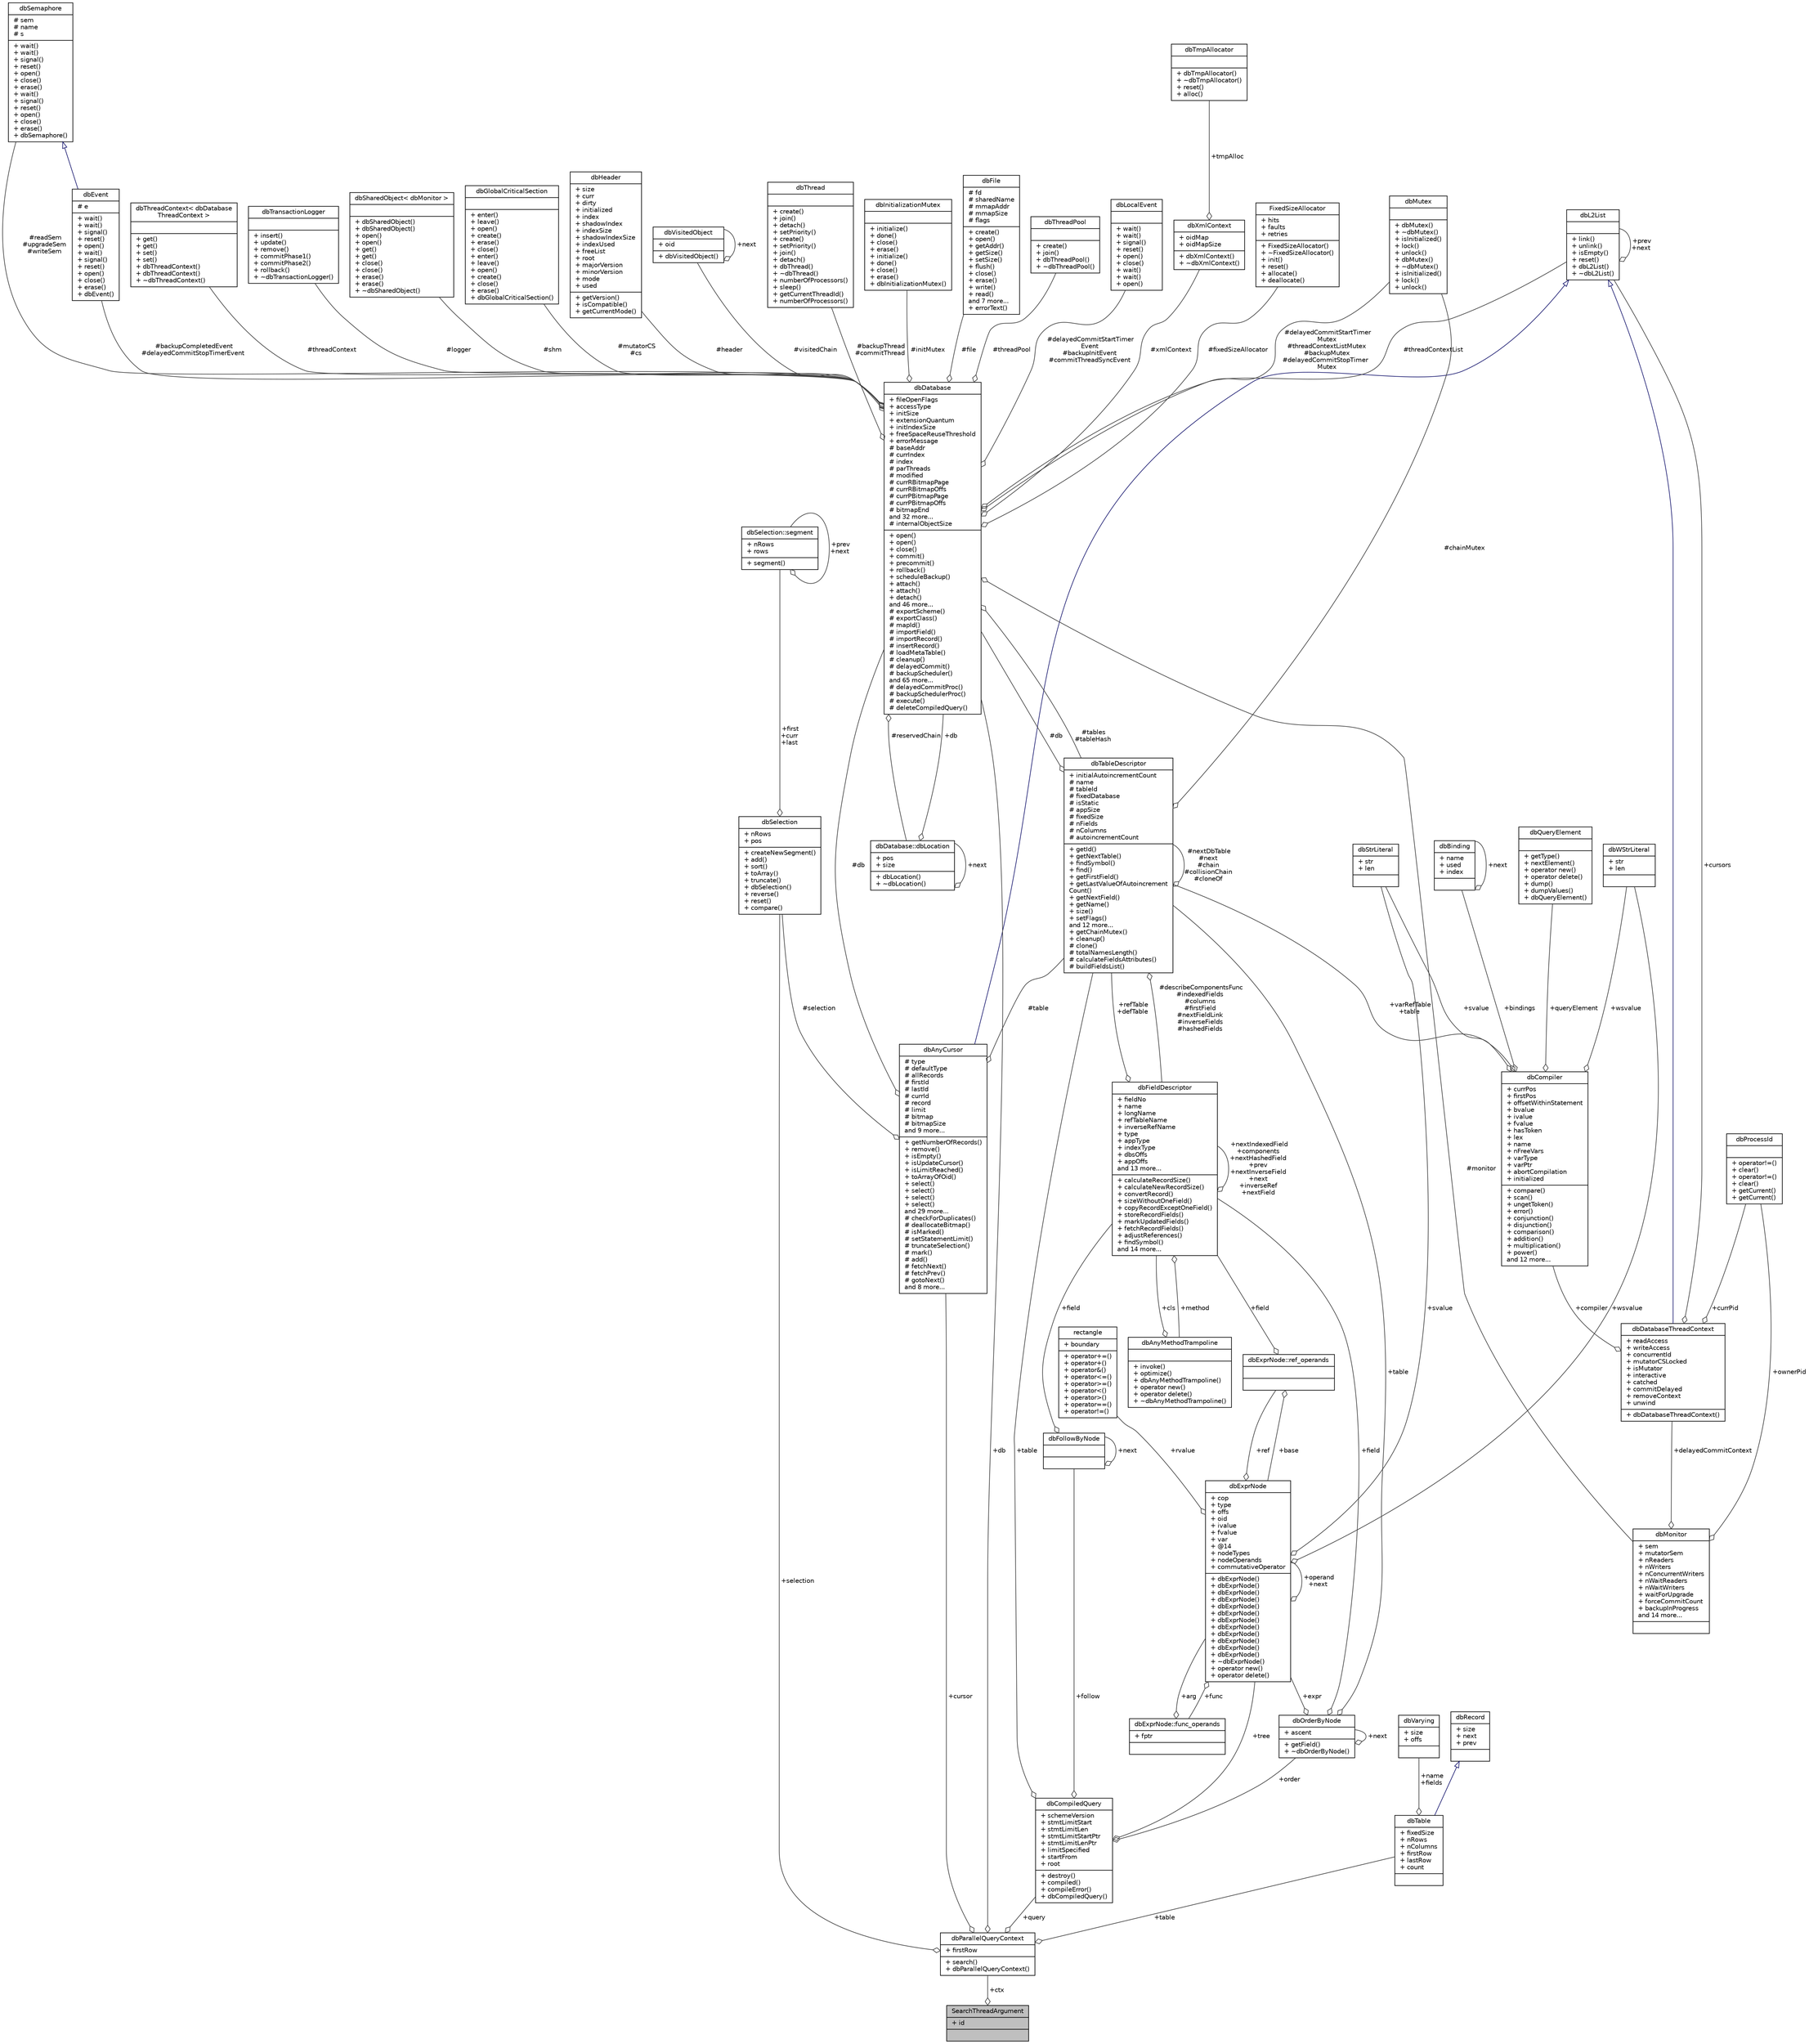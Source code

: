 digraph "SearchThreadArgument"
{
 // INTERACTIVE_SVG=YES
 // LATEX_PDF_SIZE
  edge [fontname="Helvetica",fontsize="10",labelfontname="Helvetica",labelfontsize="10"];
  node [fontname="Helvetica",fontsize="10",shape=record];
  Node1 [label="{SearchThreadArgument\n|+ id\l|}",height=0.2,width=0.4,color="black", fillcolor="grey75", style="filled", fontcolor="black",tooltip=" "];
  Node2 -> Node1 [color="grey25",fontsize="10",style="solid",label=" +ctx" ,arrowhead="odiamond",fontname="Helvetica"];
  Node2 [label="{dbParallelQueryContext\n|+ firstRow\l|+ search()\l+ dbParallelQueryContext()\l}",height=0.2,width=0.4,color="black", fillcolor="white", style="filled",URL="$classdbParallelQueryContext.html",tooltip=" "];
  Node3 -> Node2 [color="grey25",fontsize="10",style="solid",label=" +selection" ,arrowhead="odiamond",fontname="Helvetica"];
  Node3 [label="{dbSelection\n|+ nRows\l+ pos\l|+ createNewSegment()\l+ add()\l+ sort()\l+ toArray()\l+ truncate()\l+ dbSelection()\l+ reverse()\l+ reset()\l+ compare()\l}",height=0.2,width=0.4,color="black", fillcolor="white", style="filled",URL="$classdbSelection.html",tooltip=" "];
  Node4 -> Node3 [color="grey25",fontsize="10",style="solid",label=" +first\n+curr\n+last" ,arrowhead="odiamond",fontname="Helvetica"];
  Node4 [label="{dbSelection::segment\n|+ nRows\l+ rows\l|+ segment()\l}",height=0.2,width=0.4,color="black", fillcolor="white", style="filled",URL="$classdbSelection_1_1segment.html",tooltip=" "];
  Node4 -> Node4 [color="grey25",fontsize="10",style="solid",label=" +prev\n+next" ,arrowhead="odiamond",fontname="Helvetica"];
  Node5 -> Node2 [color="grey25",fontsize="10",style="solid",label=" +cursor" ,arrowhead="odiamond",fontname="Helvetica"];
  Node5 [label="{dbAnyCursor\n|# type\l# defaultType\l# allRecords\l# firstId\l# lastId\l# currId\l# record\l# limit\l# bitmap\l# bitmapSize\land 9 more...\l|+ getNumberOfRecords()\l+ remove()\l+ isEmpty()\l+ isUpdateCursor()\l+ isLimitReached()\l+ toArrayOfOid()\l+ select()\l+ select()\l+ select()\l+ select()\land 29 more...\l# checkForDuplicates()\l# deallocateBitmap()\l# isMarked()\l# setStatementLimit()\l# truncateSelection()\l# mark()\l# add()\l# fetchNext()\l# fetchPrev()\l# gotoNext()\land 8 more...\l}",height=0.2,width=0.4,color="black", fillcolor="white", style="filled",URL="$classdbAnyCursor.html",tooltip=" "];
  Node6 -> Node5 [dir="back",color="midnightblue",fontsize="10",style="solid",arrowtail="onormal",fontname="Helvetica"];
  Node6 [label="{dbL2List\n||+ link()\l+ unlink()\l+ isEmpty()\l+ reset()\l+ dbL2List()\l+ ~dbL2List()\l}",height=0.2,width=0.4,color="black", fillcolor="white", style="filled",URL="$classdbL2List.html",tooltip=" "];
  Node6 -> Node6 [color="grey25",fontsize="10",style="solid",label=" +prev\n+next" ,arrowhead="odiamond",fontname="Helvetica"];
  Node3 -> Node5 [color="grey25",fontsize="10",style="solid",label=" #selection" ,arrowhead="odiamond",fontname="Helvetica"];
  Node7 -> Node5 [color="grey25",fontsize="10",style="solid",label=" #table" ,arrowhead="odiamond",fontname="Helvetica"];
  Node7 [label="{dbTableDescriptor\n|+ initialAutoincrementCount\l# name\l# tableId\l# fixedDatabase\l# isStatic\l# appSize\l# fixedSize\l# nFields\l# nColumns\l# autoincrementCount\l|+ getId()\l+ getNextTable()\l+ findSymbol()\l+ find()\l+ getFirstField()\l+ getLastValueOfAutoincrement\lCount()\l+ getNextField()\l+ getName()\l+ size()\l+ setFlags()\land 12 more...\l+ getChainMutex()\l+ cleanup()\l# clone()\l# totalNamesLength()\l# calculateFieldsAttributes()\l# buildFieldsList()\l}",height=0.2,width=0.4,color="black", fillcolor="white", style="filled",URL="$classdbTableDescriptor.html",tooltip=" "];
  Node8 -> Node7 [color="grey25",fontsize="10",style="solid",label=" #chainMutex" ,arrowhead="odiamond",fontname="Helvetica"];
  Node8 [label="{dbMutex\n||+ dbMutex()\l+ ~dbMutex()\l+ isInitialized()\l+ lock()\l+ unlock()\l+ dbMutex()\l+ ~dbMutex()\l+ isInitialized()\l+ lock()\l+ unlock()\l}",height=0.2,width=0.4,color="black", fillcolor="white", style="filled",URL="$classdbMutex.html",tooltip=" "];
  Node7 -> Node7 [color="grey25",fontsize="10",style="solid",label=" #nextDbTable\n#next\n#chain\n#collisionChain\n#cloneOf" ,arrowhead="odiamond",fontname="Helvetica"];
  Node9 -> Node7 [color="grey25",fontsize="10",style="solid",label=" #db" ,arrowhead="odiamond",fontname="Helvetica"];
  Node9 [label="{dbDatabase\n|+ fileOpenFlags\l+ accessType\l+ initSize\l+ extensionQuantum\l+ initIndexSize\l+ freeSpaceReuseThreshold\l+ errorMessage\l# baseAddr\l# currIndex\l# index\l# parThreads\l# modified\l# currRBitmapPage\l# currRBitmapOffs\l# currPBitmapPage\l# currPBitmapOffs\l# bitmapEnd\land 32 more...\l# internalObjectSize\l|+ open()\l+ open()\l+ close()\l+ commit()\l+ precommit()\l+ rollback()\l+ scheduleBackup()\l+ attach()\l+ attach()\l+ detach()\land 46 more...\l# exportScheme()\l# exportClass()\l# mapId()\l# importField()\l# importRecord()\l# insertRecord()\l# loadMetaTable()\l# cleanup()\l# delayedCommit()\l# backupScheduler()\land 65 more...\l# delayedCommitProc()\l# backupSchedulerProc()\l# execute()\l# deleteCompiledQuery()\l}",height=0.2,width=0.4,color="black", fillcolor="white", style="filled",URL="$classdbDatabase.html",tooltip=" "];
  Node10 -> Node9 [color="grey25",fontsize="10",style="solid",label=" #backupCompletedEvent\n#delayedCommitStopTimerEvent" ,arrowhead="odiamond",fontname="Helvetica"];
  Node10 [label="{dbEvent\n|# e\l|+ wait()\l+ wait()\l+ signal()\l+ reset()\l+ open()\l+ wait()\l+ signal()\l+ reset()\l+ open()\l+ close()\l+ erase()\l+ dbEvent()\l}",height=0.2,width=0.4,color="black", fillcolor="white", style="filled",URL="$classdbEvent.html",tooltip=" "];
  Node11 -> Node10 [dir="back",color="midnightblue",fontsize="10",style="solid",arrowtail="onormal",fontname="Helvetica"];
  Node11 [label="{dbSemaphore\n|# sem\l# name\l# s\l|+ wait()\l+ wait()\l+ signal()\l+ reset()\l+ open()\l+ close()\l+ erase()\l+ wait()\l+ signal()\l+ reset()\l+ open()\l+ close()\l+ erase()\l+ dbSemaphore()\l}",height=0.2,width=0.4,color="black", fillcolor="white", style="filled",URL="$classdbSemaphore.html",tooltip=" "];
  Node12 -> Node9 [color="grey25",fontsize="10",style="solid",label=" #threadContext" ,arrowhead="odiamond",fontname="Helvetica"];
  Node12 [label="{dbThreadContext\< dbDatabase\lThreadContext \>\n||+ get()\l+ get()\l+ set()\l+ set()\l+ dbThreadContext()\l+ dbThreadContext()\l+ ~dbThreadContext()\l}",height=0.2,width=0.4,color="black", fillcolor="white", style="filled",URL="$classdbThreadContext.html",tooltip=" "];
  Node13 -> Node9 [color="grey25",fontsize="10",style="solid",label=" #logger" ,arrowhead="odiamond",fontname="Helvetica"];
  Node13 [label="{dbTransactionLogger\n||+ insert()\l+ update()\l+ remove()\l+ commitPhase1()\l+ commitPhase2()\l+ rollback()\l+ ~dbTransactionLogger()\l}",height=0.2,width=0.4,color="black", fillcolor="white", style="filled",URL="$classdbTransactionLogger.html",tooltip=" "];
  Node14 -> Node9 [color="grey25",fontsize="10",style="solid",label=" #shm" ,arrowhead="odiamond",fontname="Helvetica"];
  Node14 [label="{dbSharedObject\< dbMonitor \>\n||+ dbSharedObject()\l+ dbSharedObject()\l+ open()\l+ open()\l+ get()\l+ get()\l+ close()\l+ close()\l+ erase()\l+ erase()\l+ ~dbSharedObject()\l}",height=0.2,width=0.4,color="black", fillcolor="white", style="filled",URL="$classdbSharedObject.html",tooltip=" "];
  Node8 -> Node9 [color="grey25",fontsize="10",style="solid",label=" #delayedCommitStartTimer\lMutex\n#threadContextListMutex\n#backupMutex\n#delayedCommitStopTimer\lMutex" ,arrowhead="odiamond",fontname="Helvetica"];
  Node15 -> Node9 [color="grey25",fontsize="10",style="solid",label=" #mutatorCS\n#cs" ,arrowhead="odiamond",fontname="Helvetica"];
  Node15 [label="{dbGlobalCriticalSection\n||+ enter()\l+ leave()\l+ open()\l+ create()\l+ erase()\l+ close()\l+ enter()\l+ leave()\l+ open()\l+ create()\l+ close()\l+ erase()\l+ dbGlobalCriticalSection()\l}",height=0.2,width=0.4,color="black", fillcolor="white", style="filled",URL="$classdbGlobalCriticalSection.html",tooltip=" "];
  Node16 -> Node9 [color="grey25",fontsize="10",style="solid",label=" #header" ,arrowhead="odiamond",fontname="Helvetica"];
  Node16 [label="{dbHeader\n|+ size\l+ curr\l+ dirty\l+ initialized\l+ index\l+ shadowIndex\l+ indexSize\l+ shadowIndexSize\l+ indexUsed\l+ freeList\l+ root\l+ majorVersion\l+ minorVersion\l+ mode\l+ used\l|+ getVersion()\l+ isCompatible()\l+ getCurrentMode()\l}",height=0.2,width=0.4,color="black", fillcolor="white", style="filled",URL="$classdbHeader.html",tooltip=" "];
  Node6 -> Node9 [color="grey25",fontsize="10",style="solid",label=" #threadContextList" ,arrowhead="odiamond",fontname="Helvetica"];
  Node17 -> Node9 [color="grey25",fontsize="10",style="solid",label=" #visitedChain" ,arrowhead="odiamond",fontname="Helvetica"];
  Node17 [label="{dbVisitedObject\n|+ oid\l|+ dbVisitedObject()\l}",height=0.2,width=0.4,color="black", fillcolor="white", style="filled",URL="$classdbVisitedObject.html",tooltip=" "];
  Node17 -> Node17 [color="grey25",fontsize="10",style="solid",label=" +next" ,arrowhead="odiamond",fontname="Helvetica"];
  Node7 -> Node9 [color="grey25",fontsize="10",style="solid",label=" #tables\n#tableHash" ,arrowhead="odiamond",fontname="Helvetica"];
  Node11 -> Node9 [color="grey25",fontsize="10",style="solid",label=" #readSem\n#upgradeSem\n#writeSem" ,arrowhead="odiamond",fontname="Helvetica"];
  Node18 -> Node9 [color="grey25",fontsize="10",style="solid",label=" #backupThread\n#commitThread" ,arrowhead="odiamond",fontname="Helvetica"];
  Node18 [label="{dbThread\n||+ create()\l+ join()\l+ detach()\l+ setPriority()\l+ create()\l+ setPriority()\l+ join()\l+ detach()\l+ dbThread()\l+ ~dbThread()\l+ numberOfProcessors()\l+ sleep()\l+ getCurrentThreadId()\l+ numberOfProcessors()\l}",height=0.2,width=0.4,color="black", fillcolor="white", style="filled",URL="$classdbThread.html",tooltip=" "];
  Node19 -> Node9 [color="grey25",fontsize="10",style="solid",label=" #initMutex" ,arrowhead="odiamond",fontname="Helvetica"];
  Node19 [label="{dbInitializationMutex\n||+ initialize()\l+ done()\l+ close()\l+ erase()\l+ initialize()\l+ done()\l+ close()\l+ erase()\l+ dbInitializationMutex()\l}",height=0.2,width=0.4,color="black", fillcolor="white", style="filled",URL="$classdbInitializationMutex.html",tooltip=" "];
  Node20 -> Node9 [color="grey25",fontsize="10",style="solid",label=" #reservedChain" ,arrowhead="odiamond",fontname="Helvetica"];
  Node20 [label="{dbDatabase::dbLocation\n|+ pos\l+ size\l|+ dbLocation()\l+ ~dbLocation()\l}",height=0.2,width=0.4,color="black", fillcolor="white", style="filled",URL="$structdbDatabase_1_1dbLocation.html",tooltip=" "];
  Node20 -> Node20 [color="grey25",fontsize="10",style="solid",label=" +next" ,arrowhead="odiamond",fontname="Helvetica"];
  Node9 -> Node20 [color="grey25",fontsize="10",style="solid",label=" +db" ,arrowhead="odiamond",fontname="Helvetica"];
  Node21 -> Node9 [color="grey25",fontsize="10",style="solid",label=" #file" ,arrowhead="odiamond",fontname="Helvetica"];
  Node21 [label="{dbFile\n|# fd\l# sharedName\l# mmapAddr\l# mmapSize\l# flags\l|+ create()\l+ open()\l+ getAddr()\l+ getSize()\l+ setSize()\l+ flush()\l+ close()\l+ erase()\l+ write()\l+ read()\land 7 more...\l+ errorText()\l}",height=0.2,width=0.4,color="black", fillcolor="white", style="filled",URL="$classdbFile.html",tooltip=" "];
  Node22 -> Node9 [color="grey25",fontsize="10",style="solid",label=" #threadPool" ,arrowhead="odiamond",fontname="Helvetica"];
  Node22 [label="{dbThreadPool\n||+ create()\l+ join()\l+ dbThreadPool()\l+ ~dbThreadPool()\l}",height=0.2,width=0.4,color="black", fillcolor="white", style="filled",URL="$classdbThreadPool.html",tooltip=" "];
  Node23 -> Node9 [color="grey25",fontsize="10",style="solid",label=" #delayedCommitStartTimer\lEvent\n#backupInitEvent\n#commitThreadSyncEvent" ,arrowhead="odiamond",fontname="Helvetica"];
  Node23 [label="{dbLocalEvent\n||+ wait()\l+ wait()\l+ signal()\l+ reset()\l+ open()\l+ close()\l+ wait()\l+ wait()\l+ open()\l}",height=0.2,width=0.4,color="black", fillcolor="white", style="filled",URL="$classdbLocalEvent.html",tooltip=" "];
  Node24 -> Node9 [color="grey25",fontsize="10",style="solid",label=" #xmlContext" ,arrowhead="odiamond",fontname="Helvetica"];
  Node24 [label="{dbXmlContext\n|+ oidMap\l+ oidMapSize\l|+ dbXmlContext()\l+ ~dbXmlContext()\l}",height=0.2,width=0.4,color="black", fillcolor="white", style="filled",URL="$classdbXmlContext.html",tooltip=" "];
  Node25 -> Node24 [color="grey25",fontsize="10",style="solid",label=" +tmpAlloc" ,arrowhead="odiamond",fontname="Helvetica"];
  Node25 [label="{dbTmpAllocator\n||+ dbTmpAllocator()\l+ ~dbTmpAllocator()\l+ reset()\l+ alloc()\l}",height=0.2,width=0.4,color="black", fillcolor="white", style="filled",URL="$classdbTmpAllocator.html",tooltip=" "];
  Node26 -> Node9 [color="grey25",fontsize="10",style="solid",label=" #fixedSizeAllocator" ,arrowhead="odiamond",fontname="Helvetica"];
  Node26 [label="{FixedSizeAllocator\n|+ hits\l+ faults\l+ retries\l|+ FixedSizeAllocator()\l+ ~FixedSizeAllocator()\l+ init()\l+ reset()\l+ allocate()\l+ deallocate()\l}",height=0.2,width=0.4,color="black", fillcolor="white", style="filled",URL="$classFixedSizeAllocator.html",tooltip=" "];
  Node27 -> Node9 [color="grey25",fontsize="10",style="solid",label=" #monitor" ,arrowhead="odiamond",fontname="Helvetica"];
  Node27 [label="{dbMonitor\n|+ sem\l+ mutatorSem\l+ nReaders\l+ nWriters\l+ nConcurrentWriters\l+ nWaitReaders\l+ nWaitWriters\l+ waitForUpgrade\l+ forceCommitCount\l+ backupInProgress\land 14 more...\l|}",height=0.2,width=0.4,color="black", fillcolor="white", style="filled",URL="$classdbMonitor.html",tooltip=" "];
  Node28 -> Node27 [color="grey25",fontsize="10",style="solid",label=" +delayedCommitContext" ,arrowhead="odiamond",fontname="Helvetica"];
  Node28 [label="{dbDatabaseThreadContext\n|+ readAccess\l+ writeAccess\l+ concurrentId\l+ mutatorCSLocked\l+ isMutator\l+ interactive\l+ catched\l+ commitDelayed\l+ removeContext\l+ unwind\l|+ dbDatabaseThreadContext()\l}",height=0.2,width=0.4,color="black", fillcolor="white", style="filled",URL="$classdbDatabaseThreadContext.html",tooltip=" "];
  Node6 -> Node28 [dir="back",color="midnightblue",fontsize="10",style="solid",arrowtail="onormal",fontname="Helvetica"];
  Node6 -> Node28 [color="grey25",fontsize="10",style="solid",label=" +cursors" ,arrowhead="odiamond",fontname="Helvetica"];
  Node29 -> Node28 [color="grey25",fontsize="10",style="solid",label=" +compiler" ,arrowhead="odiamond",fontname="Helvetica"];
  Node29 [label="{dbCompiler\n|+ currPos\l+ firstPos\l+ offsetWithinStatement\l+ bvalue\l+ ivalue\l+ fvalue\l+ hasToken\l+ lex\l+ name\l+ nFreeVars\l+ varType\l+ varPtr\l+ abortCompilation\l+ initialized\l|+ compare()\l+ scan()\l+ ungetToken()\l+ error()\l+ conjunction()\l+ disjunction()\l+ comparison()\l+ addition()\l+ multiplication()\l+ power()\land 12 more...\l}",height=0.2,width=0.4,color="black", fillcolor="white", style="filled",URL="$classdbCompiler.html",tooltip=" "];
  Node30 -> Node29 [color="grey25",fontsize="10",style="solid",label=" +svalue" ,arrowhead="odiamond",fontname="Helvetica"];
  Node30 [label="{dbStrLiteral\n|+ str\l+ len\l|}",height=0.2,width=0.4,color="black", fillcolor="white", style="filled",URL="$structdbStrLiteral.html",tooltip=" "];
  Node7 -> Node29 [color="grey25",fontsize="10",style="solid",label=" +varRefTable\n+table" ,arrowhead="odiamond",fontname="Helvetica"];
  Node31 -> Node29 [color="grey25",fontsize="10",style="solid",label=" +wsvalue" ,arrowhead="odiamond",fontname="Helvetica"];
  Node31 [label="{dbWStrLiteral\n|+ str\l+ len\l|}",height=0.2,width=0.4,color="black", fillcolor="white", style="filled",URL="$structdbWStrLiteral.html",tooltip=" "];
  Node32 -> Node29 [color="grey25",fontsize="10",style="solid",label=" +bindings" ,arrowhead="odiamond",fontname="Helvetica"];
  Node32 [label="{dbBinding\n|+ name\l+ used\l+ index\l|}",height=0.2,width=0.4,color="black", fillcolor="white", style="filled",URL="$classdbBinding.html",tooltip=" "];
  Node32 -> Node32 [color="grey25",fontsize="10",style="solid",label=" +next" ,arrowhead="odiamond",fontname="Helvetica"];
  Node33 -> Node29 [color="grey25",fontsize="10",style="solid",label=" +queryElement" ,arrowhead="odiamond",fontname="Helvetica"];
  Node33 [label="{dbQueryElement\n||+ getType()\l+ nextElement()\l+ operator new()\l+ operator delete()\l+ dump()\l+ dumpValues()\l+ dbQueryElement()\l}",height=0.2,width=0.4,color="black", fillcolor="white", style="filled",URL="$classdbQueryElement.html",tooltip=" "];
  Node34 -> Node28 [color="grey25",fontsize="10",style="solid",label=" +currPid" ,arrowhead="odiamond",fontname="Helvetica"];
  Node34 [label="{dbProcessId\n||+ operator!=()\l+ clear()\l+ operator!=()\l+ clear()\l+ getCurrent()\l+ getCurrent()\l}",height=0.2,width=0.4,color="black", fillcolor="white", style="filled",URL="$classdbProcessId.html",tooltip=" "];
  Node34 -> Node27 [color="grey25",fontsize="10",style="solid",label=" +ownerPid" ,arrowhead="odiamond",fontname="Helvetica"];
  Node35 -> Node7 [color="grey25",fontsize="10",style="solid",label=" #describeComponentsFunc\n#indexedFields\n#columns\n#firstField\n#nextFieldLink\n#inverseFields\n#hashedFields" ,arrowhead="odiamond",fontname="Helvetica"];
  Node35 [label="{dbFieldDescriptor\n|+ fieldNo\l+ name\l+ longName\l+ refTableName\l+ inverseRefName\l+ type\l+ appType\l+ indexType\l+ dbsOffs\l+ appOffs\land 13 more...\l|+ calculateRecordSize()\l+ calculateNewRecordSize()\l+ convertRecord()\l+ sizeWithoutOneField()\l+ copyRecordExceptOneField()\l+ storeRecordFields()\l+ markUpdatedFields()\l+ fetchRecordFields()\l+ adjustReferences()\l+ findSymbol()\land 14 more...\l}",height=0.2,width=0.4,color="black", fillcolor="white", style="filled",URL="$classdbFieldDescriptor.html",tooltip=" "];
  Node36 -> Node35 [color="grey25",fontsize="10",style="solid",label=" +method" ,arrowhead="odiamond",fontname="Helvetica"];
  Node36 [label="{dbAnyMethodTrampoline\n||+ invoke()\l+ optimize()\l+ dbAnyMethodTrampoline()\l+ operator new()\l+ operator delete()\l+ ~dbAnyMethodTrampoline()\l}",height=0.2,width=0.4,color="black", fillcolor="white", style="filled",URL="$classdbAnyMethodTrampoline.html",tooltip=" "];
  Node35 -> Node36 [color="grey25",fontsize="10",style="solid",label=" +cls" ,arrowhead="odiamond",fontname="Helvetica"];
  Node7 -> Node35 [color="grey25",fontsize="10",style="solid",label=" +refTable\n+defTable" ,arrowhead="odiamond",fontname="Helvetica"];
  Node35 -> Node35 [color="grey25",fontsize="10",style="solid",label=" +nextIndexedField\n+components\n+nextHashedField\n+prev\n+nextInverseField\n+next\n+inverseRef\n+nextField" ,arrowhead="odiamond",fontname="Helvetica"];
  Node9 -> Node5 [color="grey25",fontsize="10",style="solid",label=" #db" ,arrowhead="odiamond",fontname="Helvetica"];
  Node37 -> Node2 [color="grey25",fontsize="10",style="solid",label=" +query" ,arrowhead="odiamond",fontname="Helvetica"];
  Node37 [label="{dbCompiledQuery\n|+ schemeVersion\l+ stmtLimitStart\l+ stmtLimitLen\l+ stmtLimitStartPtr\l+ stmtLimitLenPtr\l+ limitSpecified\l+ startFrom\l+ root\l|+ destroy()\l+ compiled()\l+ compileError()\l+ dbCompiledQuery()\l}",height=0.2,width=0.4,color="black", fillcolor="white", style="filled",URL="$classdbCompiledQuery.html",tooltip=" "];
  Node38 -> Node37 [color="grey25",fontsize="10",style="solid",label=" +order" ,arrowhead="odiamond",fontname="Helvetica"];
  Node38 [label="{dbOrderByNode\n|+ ascent\l|+ getField()\l+ ~dbOrderByNode()\l}",height=0.2,width=0.4,color="black", fillcolor="white", style="filled",URL="$classdbOrderByNode.html",tooltip=" "];
  Node38 -> Node38 [color="grey25",fontsize="10",style="solid",label=" +next" ,arrowhead="odiamond",fontname="Helvetica"];
  Node7 -> Node38 [color="grey25",fontsize="10",style="solid",label=" +table" ,arrowhead="odiamond",fontname="Helvetica"];
  Node39 -> Node38 [color="grey25",fontsize="10",style="solid",label=" +expr" ,arrowhead="odiamond",fontname="Helvetica"];
  Node39 [label="{dbExprNode\n|+ cop\l+ type\l+ offs\l+ oid\l+ ivalue\l+ fvalue\l+ var\l+ @14\l+ nodeTypes\l+ nodeOperands\l+ commutativeOperator\l|+ dbExprNode()\l+ dbExprNode()\l+ dbExprNode()\l+ dbExprNode()\l+ dbExprNode()\l+ dbExprNode()\l+ dbExprNode()\l+ dbExprNode()\l+ dbExprNode()\l+ dbExprNode()\l+ dbExprNode()\l+ dbExprNode()\l+ ~dbExprNode()\l+ operator new()\l+ operator delete()\l}",height=0.2,width=0.4,color="black", fillcolor="white", style="filled",URL="$classdbExprNode.html",tooltip=" "];
  Node30 -> Node39 [color="grey25",fontsize="10",style="solid",label=" +svalue" ,arrowhead="odiamond",fontname="Helvetica"];
  Node40 -> Node39 [color="grey25",fontsize="10",style="solid",label=" +func" ,arrowhead="odiamond",fontname="Helvetica"];
  Node40 [label="{dbExprNode::func_operands\n|+ fptr\l|}",height=0.2,width=0.4,color="black", fillcolor="white", style="filled",URL="$structdbExprNode_1_1func__operands.html",tooltip=" "];
  Node39 -> Node40 [color="grey25",fontsize="10",style="solid",label=" +arg" ,arrowhead="odiamond",fontname="Helvetica"];
  Node41 -> Node39 [color="grey25",fontsize="10",style="solid",label=" +ref" ,arrowhead="odiamond",fontname="Helvetica"];
  Node41 [label="{dbExprNode::ref_operands\n||}",height=0.2,width=0.4,color="black", fillcolor="white", style="filled",URL="$structdbExprNode_1_1ref__operands.html",tooltip=" "];
  Node39 -> Node41 [color="grey25",fontsize="10",style="solid",label=" +base" ,arrowhead="odiamond",fontname="Helvetica"];
  Node35 -> Node41 [color="grey25",fontsize="10",style="solid",label=" +field" ,arrowhead="odiamond",fontname="Helvetica"];
  Node42 -> Node39 [color="grey25",fontsize="10",style="solid",label=" +rvalue" ,arrowhead="odiamond",fontname="Helvetica"];
  Node42 [label="{rectangle\n|+ boundary\l|+ operator+=()\l+ operator+()\l+ operator&()\l+ operator\<=()\l+ operator\>=()\l+ operator\<()\l+ operator\>()\l+ operator==()\l+ operator!=()\l}",height=0.2,width=0.4,color="black", fillcolor="white", style="filled",URL="$classrectangle.html",tooltip=" "];
  Node31 -> Node39 [color="grey25",fontsize="10",style="solid",label=" +wsvalue" ,arrowhead="odiamond",fontname="Helvetica"];
  Node39 -> Node39 [color="grey25",fontsize="10",style="solid",label=" +operand\n+next" ,arrowhead="odiamond",fontname="Helvetica"];
  Node35 -> Node38 [color="grey25",fontsize="10",style="solid",label=" +field" ,arrowhead="odiamond",fontname="Helvetica"];
  Node7 -> Node37 [color="grey25",fontsize="10",style="solid",label=" +table" ,arrowhead="odiamond",fontname="Helvetica"];
  Node43 -> Node37 [color="grey25",fontsize="10",style="solid",label=" +follow" ,arrowhead="odiamond",fontname="Helvetica"];
  Node43 [label="{dbFollowByNode\n||}",height=0.2,width=0.4,color="black", fillcolor="white", style="filled",URL="$classdbFollowByNode.html",tooltip=" "];
  Node43 -> Node43 [color="grey25",fontsize="10",style="solid",label=" +next" ,arrowhead="odiamond",fontname="Helvetica"];
  Node35 -> Node43 [color="grey25",fontsize="10",style="solid",label=" +field" ,arrowhead="odiamond",fontname="Helvetica"];
  Node39 -> Node37 [color="grey25",fontsize="10",style="solid",label=" +tree" ,arrowhead="odiamond",fontname="Helvetica"];
  Node9 -> Node2 [color="grey25",fontsize="10",style="solid",label=" +db" ,arrowhead="odiamond",fontname="Helvetica"];
  Node44 -> Node2 [color="grey25",fontsize="10",style="solid",label=" +table" ,arrowhead="odiamond",fontname="Helvetica"];
  Node44 [label="{dbTable\n|+ fixedSize\l+ nRows\l+ nColumns\l+ firstRow\l+ lastRow\l+ count\l|}",height=0.2,width=0.4,color="black", fillcolor="white", style="filled",URL="$classdbTable.html",tooltip=" "];
  Node45 -> Node44 [dir="back",color="midnightblue",fontsize="10",style="solid",arrowtail="onormal",fontname="Helvetica"];
  Node45 [label="{dbRecord\n|+ size\l+ next\l+ prev\l|}",height=0.2,width=0.4,color="black", fillcolor="white", style="filled",URL="$classdbRecord.html",tooltip=" "];
  Node46 -> Node44 [color="grey25",fontsize="10",style="solid",label=" +name\n+fields" ,arrowhead="odiamond",fontname="Helvetica"];
  Node46 [label="{dbVarying\n|+ size\l+ offs\l|}",height=0.2,width=0.4,color="black", fillcolor="white", style="filled",URL="$structdbVarying.html",tooltip=" "];
}
